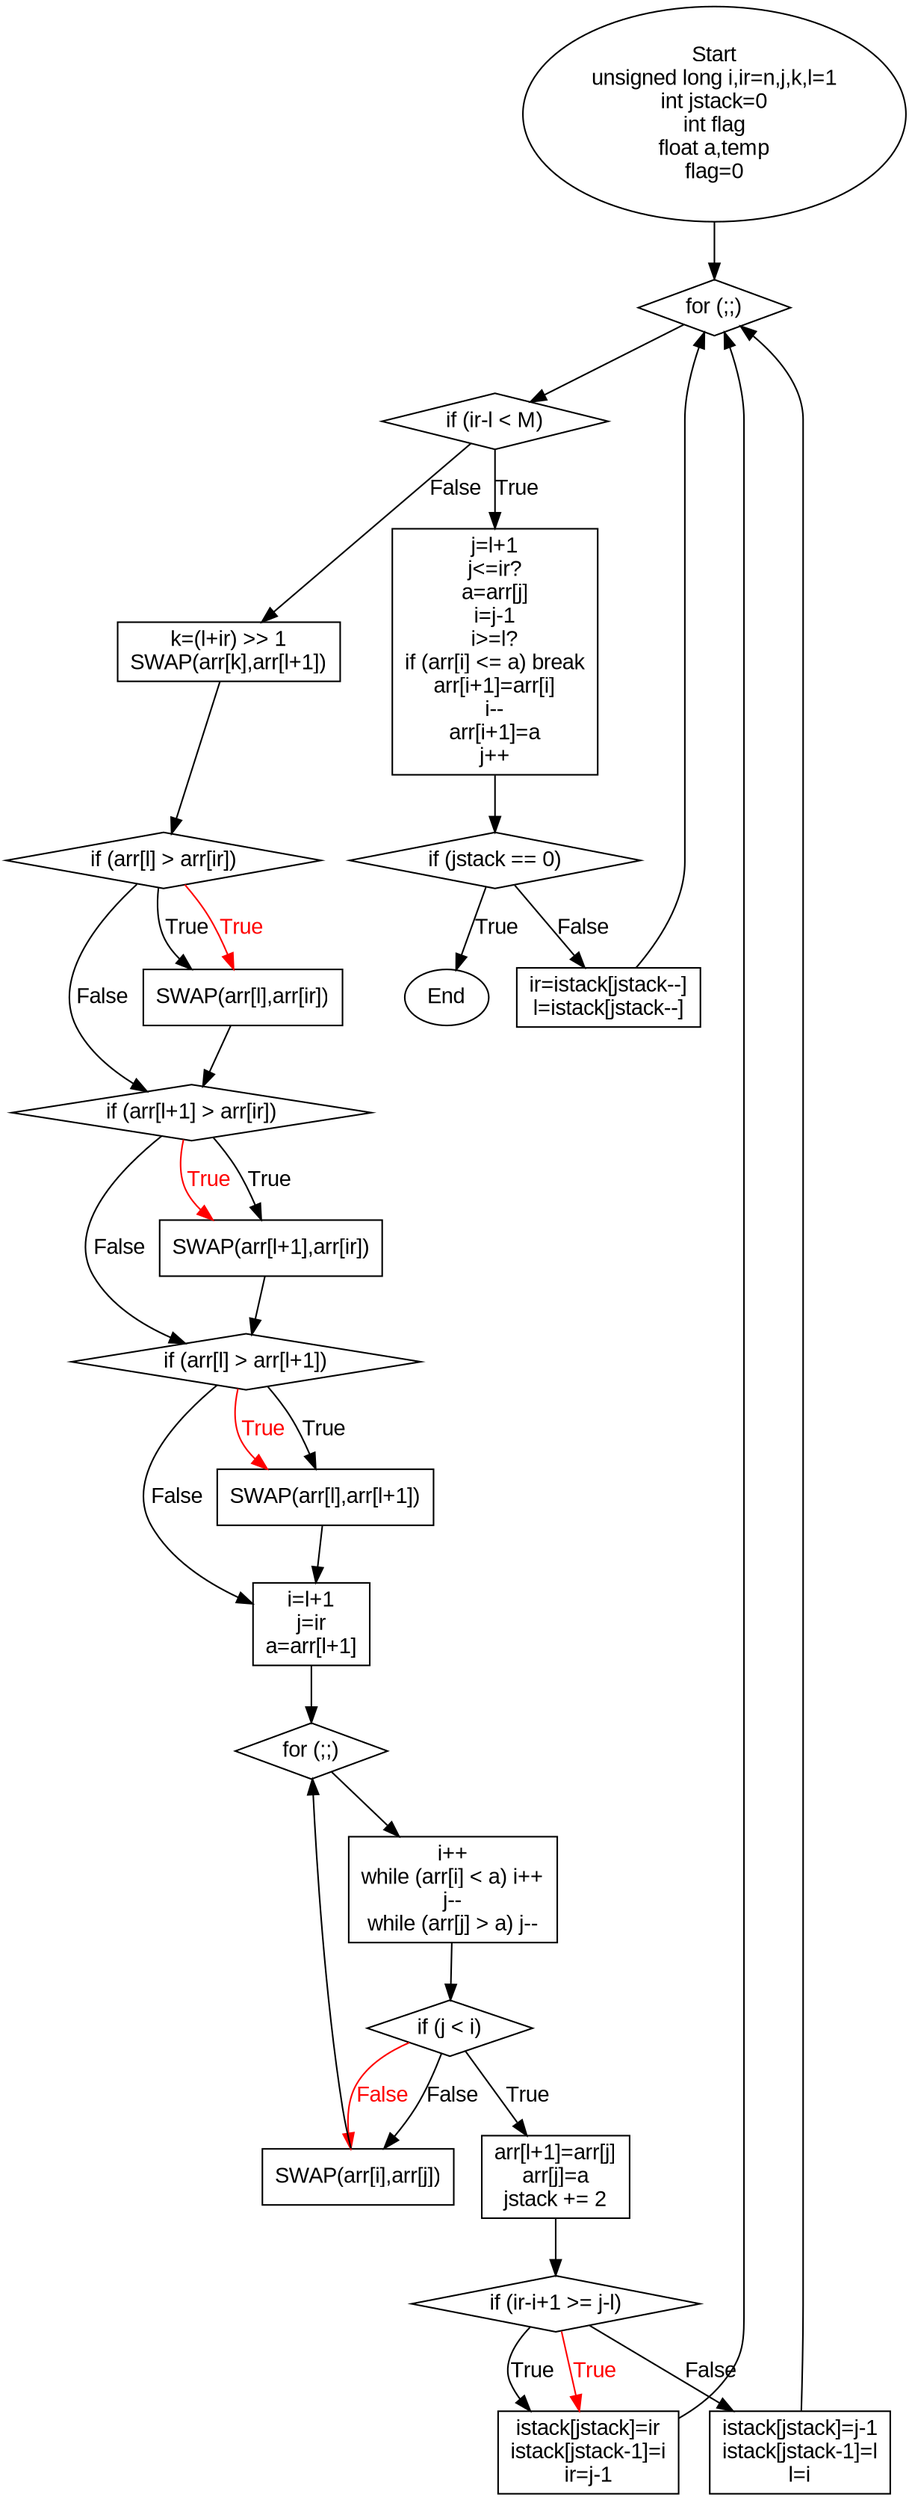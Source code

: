 digraph sort {
    rankdir=TB;
    node [shape=box, fontname=Arial];
    edge [fontname=Arial];

    start [label="Start\nunsigned long i,ir=n,j,k,l=1\nint jstack=0\nint flag\nfloat a,temp\nflag=0", shape=ellipse];
    end [label="End", shape=ellipse];
    cond1 [label="for (;;)", shape=diamond];
    cond2 [label="if (ir-l < M)", shape=diamond];
    block1 [label="j=l+1\nj<=ir?\na=arr[j]\ni=j-1\ni>=l?\nif (arr[i] <= a) break\narr[i+1]=arr[i]\ni--\narr[i+1]=a\nj++"];
    cond3 [label="if (jstack == 0)", shape=diamond];
    block2 [label="ir=istack[jstack--]\nl=istack[jstack--]"];
    block3 [label="k=(l+ir) >> 1\nSWAP(arr[k],arr[l+1])"];
    cond4 [label="if (arr[l] > arr[ir])", shape=diamond];
    block4 [label="SWAP(arr[l],arr[ir])"];
    cond5 [label="if (arr[l+1] > arr[ir])", shape=diamond];
    block5 [label="SWAP(arr[l+1],arr[ir])"];
    cond6 [label="if (arr[l] > arr[l+1])", shape=diamond];
    block6 [label="SWAP(arr[l],arr[l+1])"];
    block7 [label="i=l+1\nj=ir\na=arr[l+1]"];
    cond7 [label="for (;;)", shape=diamond];
    block8 [label="i++\nwhile (arr[i] < a) i++\nj--\nwhile (arr[j] > a) j--"];
    cond8 [label="if (j < i)", shape=diamond];
    block9 [label="SWAP(arr[i],arr[j])"];
    block10 [label="arr[l+1]=arr[j]\narr[j]=a\njstack += 2"];
    cond9 [label="if (ir-i+1 >= j-l)", shape=diamond];
    block11 [label="istack[jstack]=ir\nistack[jstack-1]=i\nir=j-1"];
    block12 [label="istack[jstack]=j-1\nistack[jstack-1]=l\nl=i"];

    start -> cond1;
    cond1 -> cond2;
    cond2 -> block1 [label="True"];
    cond2 -> block3 [label="False"];
    block1 -> cond3;
    cond3 -> end [label="True"];
    cond3 -> block2 [label="False"];
    block2 -> cond1;
    block3 -> cond4;
    cond4 -> block4 [label="True"];
    cond4 -> cond5 [label="False"];
    block4 -> cond5;
    cond5 -> block5 [label="True"];
    cond5 -> cond6 [label="False"];
    block5 -> cond6;
    cond6 -> block6 [label="True"];
    cond6 -> block7 [label="False"];
    block6 -> block7;
    block7 -> cond7;
    cond7 -> block8;
    block8 -> cond8;
    cond8 -> block9 [label="False"];
    cond8 -> block10 [label="True"];
    block9 -> cond7;
    block10 -> cond9;
    cond9 -> block11 [label="True"];
    cond9 -> block12 [label="False"];
    block11 -> cond1;
    block12 -> cond1;

    // Infeasible paths devido a contradicoes logicas
    cond4 -> block4 [label="True", color=red, fontcolor=red];
    cond5 -> block5 [label="True", color=red, fontcolor=red];
    cond6 -> block6 [label="True", color=red, fontcolor=red];
    cond8 -> block9 [label="False", color=red, fontcolor=red];
    cond9 -> block11 [label="True", color=red, fontcolor=red];
}